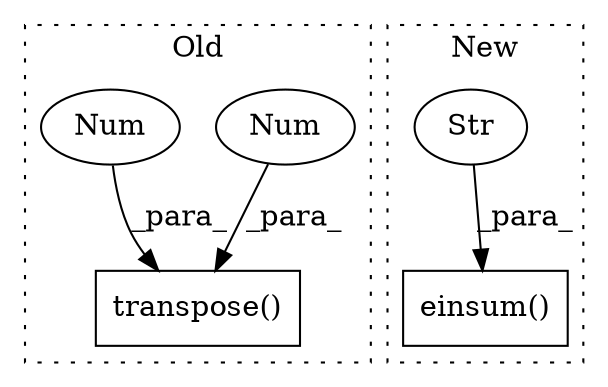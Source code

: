 digraph G {
subgraph cluster0 {
1 [label="transpose()" a="75" s="2346,2364" l="14,1" shape="box"];
4 [label="Num" a="76" s="2363" l="1" shape="ellipse"];
5 [label="Num" a="76" s="2360" l="1" shape="ellipse"];
label = "Old";
style="dotted";
}
subgraph cluster1 {
2 [label="einsum()" a="75" s="1284,1336" l="13,1" shape="box"];
3 [label="Str" a="66" s="1297" l="19" shape="ellipse"];
label = "New";
style="dotted";
}
3 -> 2 [label="_para_"];
4 -> 1 [label="_para_"];
5 -> 1 [label="_para_"];
}